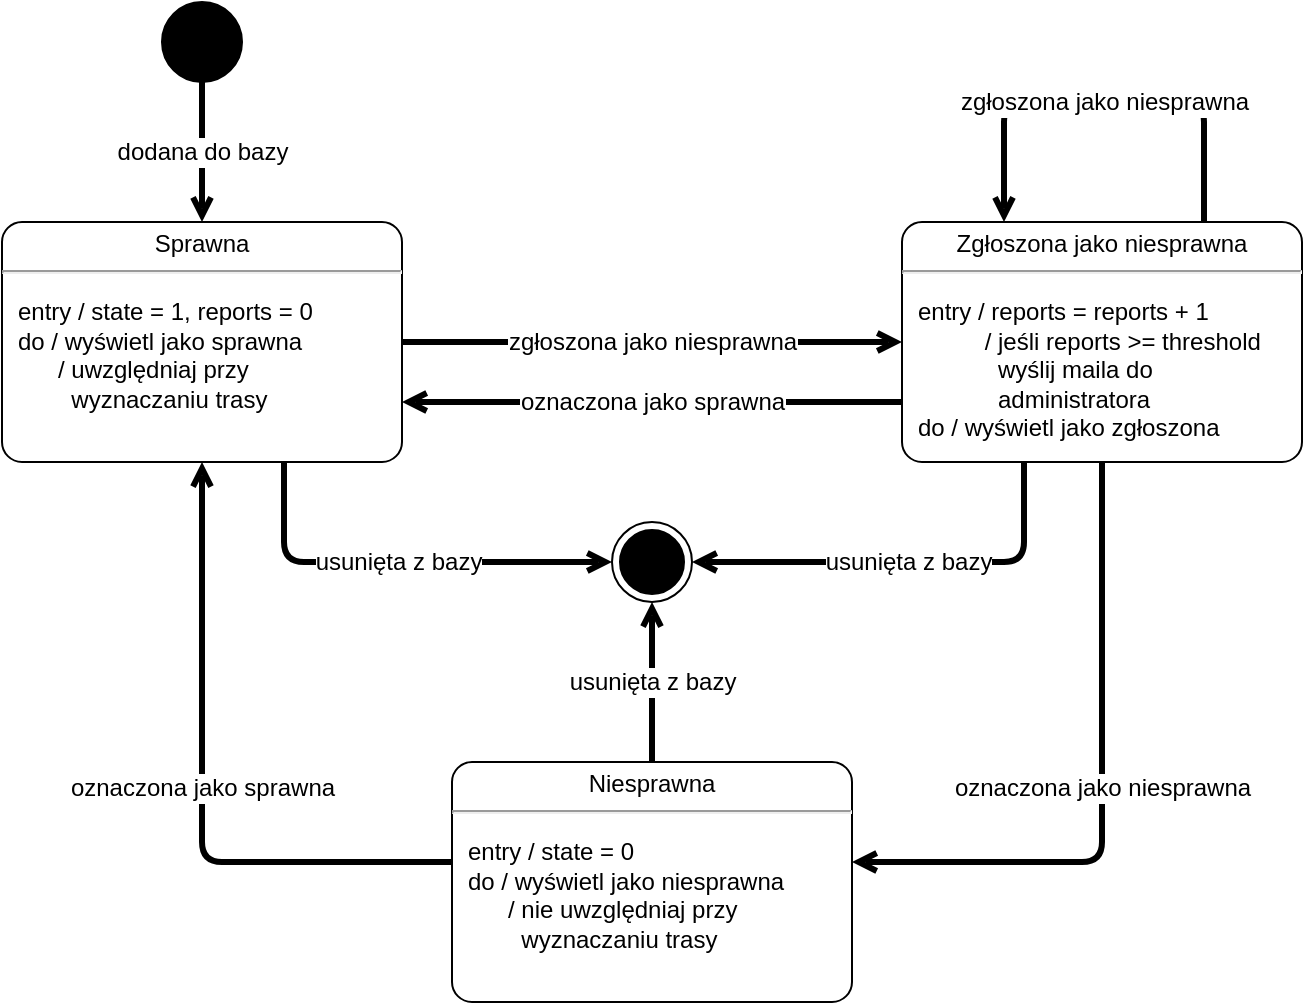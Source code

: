 <mxfile version="16.0.2" type="device" pages="4"><diagram id="zurdXbeq2Mb-sg2ezFU5" name="Page-1"><mxGraphModel dx="1408" dy="738" grid="1" gridSize="10" guides="1" tooltips="1" connect="1" arrows="1" fold="1" page="1" pageScale="1" pageWidth="827" pageHeight="1169" math="0" shadow="0"><root><mxCell id="0"/><mxCell id="1" parent="0"/><mxCell id="1fx2gcgWyDhE6fVweMPn-1" value="" style="ellipse;whiteSpace=wrap;html=1;aspect=fixed;fillColor=#000000;" parent="1" vertex="1"><mxGeometry x="169" y="30" width="40" height="40" as="geometry"/></mxCell><mxCell id="1fx2gcgWyDhE6fVweMPn-2" value="" style="ellipse;html=1;shape=endState;fillColor=#000000;strokeColor=#000000;" parent="1" vertex="1"><mxGeometry x="394" y="290" width="40" height="40" as="geometry"/></mxCell><mxCell id="1fx2gcgWyDhE6fVweMPn-5" value="zgłoszona jako niesprawna" style="edgeStyle=orthogonalEdgeStyle;rounded=1;orthogonalLoop=1;jettySize=auto;html=1;endArrow=open;endFill=0;strokeWidth=3;fontSize=12;entryX=0;entryY=0.5;entryDx=0;entryDy=0;entryPerimeter=0;exitX=1;exitY=0.5;exitDx=0;exitDy=0;exitPerimeter=0;" parent="1" source="1fx2gcgWyDhE6fVweMPn-3" target="1fx2gcgWyDhE6fVweMPn-6" edge="1"><mxGeometry relative="1" as="geometry"><mxPoint x="494" y="190" as="targetPoint"/><Array as="points"><mxPoint x="510" y="200"/><mxPoint x="510" y="200"/></Array></mxGeometry></mxCell><mxCell id="1fx2gcgWyDhE6fVweMPn-11" value="usunięta z bazy" style="edgeStyle=orthogonalEdgeStyle;rounded=1;orthogonalLoop=1;jettySize=auto;html=1;entryX=0;entryY=0.5;entryDx=0;entryDy=0;endArrow=open;endFill=0;strokeWidth=3;fontSize=12;" parent="1" source="1fx2gcgWyDhE6fVweMPn-3" target="1fx2gcgWyDhE6fVweMPn-2" edge="1"><mxGeometry relative="1" as="geometry"><Array as="points"><mxPoint x="230" y="310"/></Array></mxGeometry></mxCell><mxCell id="1fx2gcgWyDhE6fVweMPn-3" value="&lt;p style=&quot;margin: 0px ; margin-top: 4px ; text-align: center&quot;&gt;Sprawna&lt;br&gt;&lt;/p&gt;&lt;hr&gt;&lt;p&gt;&lt;/p&gt;&lt;p style=&quot;margin: 0px ; margin-left: 8px ; text-align: left&quot;&gt;entry / state = 1, reports = 0&lt;/p&gt;&lt;p style=&quot;margin: 0px ; margin-left: 8px ; text-align: left&quot;&gt;do / wyświetl jako sprawna&lt;/p&gt;&lt;p style=&quot;margin: 0px ; margin-left: 8px ; text-align: left&quot;&gt;&amp;nbsp;&amp;nbsp;&amp;nbsp;&amp;nbsp;&amp;nbsp; / uwzględniaj przy &lt;br&gt;&lt;/p&gt;&lt;p style=&quot;margin: 0px ; margin-left: 8px ; text-align: left&quot;&gt;&amp;nbsp;&amp;nbsp;&amp;nbsp;&amp;nbsp;&amp;nbsp;&amp;nbsp;&amp;nbsp; wyznaczaniu trasy&lt;br&gt;&lt;/p&gt;" style="shape=mxgraph.sysml.simpleState;html=1;overflow=fill;whiteSpace=wrap;align=center;" parent="1" vertex="1"><mxGeometry x="89" y="140" width="200" height="120" as="geometry"/></mxCell><mxCell id="1fx2gcgWyDhE6fVweMPn-12" value="usunięta z bazy" style="edgeStyle=orthogonalEdgeStyle;rounded=1;orthogonalLoop=1;jettySize=auto;html=1;entryX=1;entryY=0.5;entryDx=0;entryDy=0;endArrow=open;endFill=0;strokeWidth=3;fontSize=12;" parent="1" source="1fx2gcgWyDhE6fVweMPn-6" target="1fx2gcgWyDhE6fVweMPn-2" edge="1"><mxGeometry relative="1" as="geometry"><Array as="points"><mxPoint x="600" y="310"/></Array></mxGeometry></mxCell><mxCell id="1fx2gcgWyDhE6fVweMPn-6" value="&lt;p style=&quot;margin: 0px ; margin-top: 4px ; text-align: center&quot;&gt;Zgłoszona jako niesprawna&lt;br&gt;&lt;/p&gt;&lt;hr&gt;&lt;p&gt;&lt;/p&gt;&lt;p style=&quot;margin: 0px ; margin-left: 8px ; text-align: left&quot;&gt;entry / reports = reports + 1&lt;/p&gt;&lt;p style=&quot;margin: 0px ; margin-left: 8px ; text-align: left&quot;&gt;&amp;nbsp;&amp;nbsp;&amp;nbsp;&amp;nbsp;&amp;nbsp;&amp;nbsp;&amp;nbsp;&amp;nbsp;&amp;nbsp; / jeśli reports &amp;gt;= threshold&lt;br&gt;&lt;/p&gt;&lt;p style=&quot;margin: 0px ; margin-left: 8px ; text-align: left&quot;&gt;&amp;nbsp;&amp;nbsp;&amp;nbsp;&amp;nbsp;&amp;nbsp;&amp;nbsp;&amp;nbsp;&amp;nbsp;&amp;nbsp;&amp;nbsp;&amp;nbsp; wyślij maila do&lt;/p&gt;&lt;p style=&quot;margin: 0px ; margin-left: 8px ; text-align: left&quot;&gt;&lt;span style=&quot;white-space: pre&quot;&gt;&#9;&lt;/span&gt;&amp;nbsp;&amp;nbsp;&amp;nbsp; administratora&lt;br&gt;&lt;/p&gt;&lt;p style=&quot;margin: 0px ; margin-left: 8px ; text-align: left&quot;&gt;do / wyświetl jako zgłoszona&lt;br&gt;&lt;/p&gt;" style="shape=mxgraph.sysml.simpleState;html=1;overflow=fill;whiteSpace=wrap;align=center;" parent="1" vertex="1"><mxGeometry x="539" y="140" width="200" height="120" as="geometry"/></mxCell><mxCell id="1fx2gcgWyDhE6fVweMPn-9" value="oznaczona jako sprawna" style="edgeStyle=orthogonalEdgeStyle;rounded=1;orthogonalLoop=1;jettySize=auto;html=1;endArrow=open;endFill=0;strokeWidth=3;fontSize=12;" parent="1" source="1fx2gcgWyDhE6fVweMPn-7" target="1fx2gcgWyDhE6fVweMPn-3" edge="1"><mxGeometry relative="1" as="geometry"><Array as="points"><mxPoint x="189" y="460"/></Array></mxGeometry></mxCell><mxCell id="1fx2gcgWyDhE6fVweMPn-13" value="usunięta z bazy" style="edgeStyle=orthogonalEdgeStyle;rounded=1;orthogonalLoop=1;jettySize=auto;html=1;entryX=0.5;entryY=1;entryDx=0;entryDy=0;endArrow=open;endFill=0;strokeWidth=3;fontSize=12;" parent="1" source="1fx2gcgWyDhE6fVweMPn-7" target="1fx2gcgWyDhE6fVweMPn-2" edge="1"><mxGeometry relative="1" as="geometry"/></mxCell><mxCell id="1fx2gcgWyDhE6fVweMPn-7" value="&lt;p style=&quot;margin: 0px ; margin-top: 4px ; text-align: center&quot;&gt;Niesprawna&lt;br&gt;&lt;/p&gt;&lt;hr&gt;&lt;p&gt;&lt;/p&gt;&lt;p style=&quot;margin: 0px ; margin-left: 8px ; text-align: left&quot;&gt;entry / state = 0&lt;br&gt;&lt;/p&gt;&lt;p style=&quot;margin: 0px ; margin-left: 8px ; text-align: left&quot;&gt;do / wyświetl jako niesprawna&lt;/p&gt;&lt;p style=&quot;margin: 0px ; margin-left: 8px ; text-align: left&quot;&gt;&amp;nbsp;&amp;nbsp;&amp;nbsp;&amp;nbsp;&amp;nbsp; / nie uwzględniaj przy&lt;/p&gt;&lt;p style=&quot;margin: 0px ; margin-left: 8px ; text-align: left&quot;&gt;&amp;nbsp;&amp;nbsp;&amp;nbsp;&amp;nbsp;&amp;nbsp;&amp;nbsp;&amp;nbsp; wyznaczaniu trasy&lt;br&gt;&lt;/p&gt;" style="shape=mxgraph.sysml.simpleState;html=1;overflow=fill;whiteSpace=wrap;align=center;" parent="1" vertex="1"><mxGeometry x="314" y="410" width="200" height="120" as="geometry"/></mxCell><mxCell id="1fx2gcgWyDhE6fVweMPn-8" value="oznaczona jako niesprawna" style="edgeStyle=orthogonalEdgeStyle;rounded=1;orthogonalLoop=1;jettySize=auto;html=1;endArrow=open;endFill=0;strokeWidth=3;fontSize=12;" parent="1" source="1fx2gcgWyDhE6fVweMPn-6" target="1fx2gcgWyDhE6fVweMPn-7" edge="1"><mxGeometry relative="1" as="geometry"><mxPoint x="464" y="200" as="targetPoint"/><mxPoint x="384" y="200" as="sourcePoint"/><Array as="points"><mxPoint x="639" y="460"/></Array></mxGeometry></mxCell><mxCell id="1fx2gcgWyDhE6fVweMPn-10" value="dodana do bazy" style="edgeStyle=orthogonalEdgeStyle;rounded=1;orthogonalLoop=1;jettySize=auto;html=1;endArrow=open;endFill=0;strokeWidth=3;exitX=0.5;exitY=1;exitDx=0;exitDy=0;fontSize=12;" parent="1" source="1fx2gcgWyDhE6fVweMPn-1" target="1fx2gcgWyDhE6fVweMPn-3" edge="1"><mxGeometry relative="1" as="geometry"><mxPoint x="480" y="100" as="targetPoint"/><mxPoint x="230" y="100" as="sourcePoint"/><Array as="points"><mxPoint x="189" y="90"/><mxPoint x="189" y="90"/></Array></mxGeometry></mxCell><mxCell id="1fx2gcgWyDhE6fVweMPn-14" value="zgłoszona jako niesprawna" style="edgeStyle=orthogonalEdgeStyle;rounded=1;orthogonalLoop=1;jettySize=auto;html=1;endArrow=open;endFill=0;strokeWidth=3;fontSize=12;" parent="1" source="1fx2gcgWyDhE6fVweMPn-6" target="1fx2gcgWyDhE6fVweMPn-6" edge="1"><mxGeometry relative="1" as="geometry"><mxPoint x="764" y="80" as="targetPoint"/><mxPoint x="514" y="80" as="sourcePoint"/><Array as="points"><mxPoint x="690" y="80"/><mxPoint x="590" y="80"/></Array></mxGeometry></mxCell><mxCell id="MCDrRkZsulb9ahBNpzJ3-1" value="oznaczona jako sprawna" style="rounded=1;orthogonalLoop=1;jettySize=auto;html=1;endArrow=open;endFill=0;strokeWidth=3;fontSize=12;exitX=0;exitY=0.75;exitDx=0;exitDy=0;exitPerimeter=0;entryX=1;entryY=0.75;entryDx=0;entryDy=0;entryPerimeter=0;" parent="1" source="1fx2gcgWyDhE6fVweMPn-6" target="1fx2gcgWyDhE6fVweMPn-3" edge="1"><mxGeometry relative="1" as="geometry"><mxPoint x="549" y="290" as="targetPoint"/><mxPoint x="299" y="290" as="sourcePoint"/></mxGeometry></mxCell></root></mxGraphModel></diagram><diagram name="Zamówienie" id="HH_i5cNRnfnZwxnmjGR4"><mxGraphModel dx="1422" dy="763" grid="1" gridSize="10" guides="1" tooltips="1" connect="1" arrows="1" fold="1" page="1" pageScale="1" pageWidth="850" pageHeight="1100" math="0" shadow="0"><root><mxCell id="0"/><mxCell id="1" parent="0"/><mxCell id="8_Uiy-fzDY8Z_N_9lEr2-1" value="" style="ellipse;fillColor=#000000;strokeColor=none;" parent="1" vertex="1"><mxGeometry x="80" y="155" width="30" height="30" as="geometry"/></mxCell><mxCell id="8_Uiy-fzDY8Z_N_9lEr2-2" value="" style="ellipse;html=1;shape=endState;fillColor=#000000;strokeColor=#000000;" parent="1" vertex="1"><mxGeometry x="130" y="280" width="30" height="30" as="geometry"/></mxCell><mxCell id="8_Uiy-fzDY8Z_N_9lEr2-11" value="&lt;p style=&quot;margin: 0px ; margin-top: 4px ; text-align: center&quot;&gt;Utworzone&lt;/p&gt;&lt;hr&gt;&lt;p&gt;&lt;/p&gt;&lt;p style=&quot;margin: 0px ; margin-left: 8px ; text-align: left&quot;&gt;do / wyświetl zamówienie klientowi&lt;br&gt;&lt;/p&gt;" style="shape=mxgraph.sysml.simpleState;html=1;overflow=fill;whiteSpace=wrap;align=center;" parent="1" vertex="1"><mxGeometry x="250" y="120" width="200" height="100" as="geometry"/></mxCell><mxCell id="8_Uiy-fzDY8Z_N_9lEr2-14" value="Utwórz zamówienie" style="edgeStyle=orthogonalEdgeStyle;html=1;endArrow=open;endSize=12;strokeWidth=3;verticalAlign=bottom;exitX=1;exitY=0.5;exitDx=0;exitDy=0;fontSize=13;" parent="1" source="8_Uiy-fzDY8Z_N_9lEr2-1" target="8_Uiy-fzDY8Z_N_9lEr2-11" edge="1"><mxGeometry x="-0.077" y="5" width="160" relative="1" as="geometry"><mxPoint x="140" y="149.5" as="sourcePoint"/><mxPoint x="300" y="149.5" as="targetPoint"/><mxPoint as="offset"/></mxGeometry></mxCell><mxCell id="8_Uiy-fzDY8Z_N_9lEr2-16" value="Zamówienie" style="text;html=1;strokeColor=none;fillColor=none;align=center;verticalAlign=middle;whiteSpace=wrap;rounded=0;fontStyle=1;fontSize=20;" parent="1" vertex="1"><mxGeometry x="405" y="60" width="40" height="20" as="geometry"/></mxCell><mxCell id="8_Uiy-fzDY8Z_N_9lEr2-17" value="&lt;p style=&quot;margin: 4px 0px 0px ; text-align: center ; font-size: 12px&quot;&gt;Przyjęte do realizacji&lt;/p&gt;&lt;hr style=&quot;font-size: 12px&quot;&gt;&lt;p style=&quot;font-size: 12px&quot;&gt;&lt;/p&gt;&lt;p style=&quot;margin: 0px 0px 0px 8px ; text-align: left ; font-size: 12px&quot;&gt;entry / StanZamówienia = Realizowane&lt;br&gt;&lt;/p&gt;&lt;p style=&quot;margin: 0px 0px 0px 8px ; text-align: left ; font-size: 12px&quot;&gt;do / wyświetl jako realizowane&lt;br&gt;&lt;/p&gt;" style="shape=mxgraph.sysml.simpleState;html=1;overflow=fill;whiteSpace=wrap;align=center;fontSize=12;" parent="1" vertex="1"><mxGeometry x="595" y="290" width="225" height="100" as="geometry"/></mxCell><mxCell id="8_Uiy-fzDY8Z_N_9lEr2-18" value="&lt;p style=&quot;margin: 4px 0px 0px; text-align: center; font-size: 12px;&quot;&gt;Złożone&lt;/p&gt;&lt;hr style=&quot;font-size: 12px;&quot;&gt;&lt;p style=&quot;font-size: 12px;&quot;&gt;&lt;/p&gt;&lt;p style=&quot;margin: 0px 0px 0px 8px; text-align: left; font-size: 12px;&quot;&gt;entry / dodaj do bazy,&amp;nbsp;&lt;/p&gt;&lt;p style=&quot;margin: 0px 0px 0px 8px; text-align: left; font-size: 12px;&quot;&gt;StanZamówienia = Niezrealizowane&lt;br style=&quot;font-size: 12px;&quot;&gt;do / wyświetl jako oczekujące&lt;br style=&quot;font-size: 12px;&quot;&gt;&lt;/p&gt;" style="shape=mxgraph.sysml.simpleState;html=1;overflow=fill;whiteSpace=wrap;align=center;fontSize=12;" parent="1" vertex="1"><mxGeometry x="600" y="120" width="220" height="100" as="geometry"/></mxCell><mxCell id="8_Uiy-fzDY8Z_N_9lEr2-19" value="Wyślij zamówienie" style="edgeStyle=none;html=1;endArrow=open;endSize=12;strokeWidth=3;verticalAlign=bottom;fontSize=13;" parent="1" source="8_Uiy-fzDY8Z_N_9lEr2-11" target="8_Uiy-fzDY8Z_N_9lEr2-18" edge="1"><mxGeometry x="-0.053" width="160" relative="1" as="geometry"><mxPoint x="430" y="149.5" as="sourcePoint"/><mxPoint x="590.0" y="149.5" as="targetPoint"/><mxPoint as="offset"/></mxGeometry></mxCell><mxCell id="8_Uiy-fzDY8Z_N_9lEr2-20" value="Anuluj zamówienie" style="edgeStyle=orthogonalEdgeStyle;html=1;endArrow=open;endSize=12;strokeWidth=3;verticalAlign=bottom;fontSize=13;" parent="1" source="8_Uiy-fzDY8Z_N_9lEr2-11" target="8_Uiy-fzDY8Z_N_9lEr2-2" edge="1"><mxGeometry x="0.184" width="160" relative="1" as="geometry"><mxPoint x="430" y="190" as="sourcePoint"/><mxPoint x="590.0" y="190" as="targetPoint"/><Array as="points"><mxPoint x="360" y="295"/></Array><mxPoint as="offset"/></mxGeometry></mxCell><mxCell id="8_Uiy-fzDY8Z_N_9lEr2-22" value="Odbierz zamówienie" style="edgeStyle=none;html=1;endArrow=open;endSize=12;strokeWidth=3;verticalAlign=bottom;fontSize=13;entryX=0.5;entryY=0;entryDx=0;entryDy=0;entryPerimeter=0;" parent="1" target="8_Uiy-fzDY8Z_N_9lEr2-17" edge="1"><mxGeometry width="160" relative="1" as="geometry"><mxPoint x="705.0" y="220" as="sourcePoint"/><mxPoint x="590.0" y="330" as="targetPoint"/></mxGeometry></mxCell><mxCell id="8_Uiy-fzDY8Z_N_9lEr2-23" value="Odrzuć zamówienie" style="edgeStyle=orthogonalEdgeStyle;html=1;endArrow=open;endSize=12;strokeWidth=3;verticalAlign=bottom;fontSize=13;exitX=0;exitY=0.75;exitDx=0;exitDy=0;exitPerimeter=0;" parent="1" source="8_Uiy-fzDY8Z_N_9lEr2-18" target="8_Uiy-fzDY8Z_N_9lEr2-24" edge="1"><mxGeometry width="160" relative="1" as="geometry"><mxPoint x="430" y="230" as="sourcePoint"/><mxPoint x="130" y="310" as="targetPoint"/><Array as="points"><mxPoint x="520" y="195"/><mxPoint x="520" y="390"/></Array></mxGeometry></mxCell><mxCell id="8_Uiy-fzDY8Z_N_9lEr2-24" value="&lt;p style=&quot;margin: 4px 0px 0px ; text-align: center ; font-size: 12px&quot;&gt;Niezrealizowane&lt;/p&gt;&lt;hr style=&quot;font-size: 12px&quot;&gt;&lt;p style=&quot;font-size: 12px&quot;&gt;&lt;/p&gt;&lt;p style=&quot;margin: 0px 0px 0px 8px ; text-align: left ; font-size: 12px&quot;&gt;entry / StanZamówienia = Odrzucone,&lt;/p&gt;&lt;p style=&quot;margin: 0px 0px 0px 8px ; text-align: left ; font-size: 12px&quot;&gt;wysłanie powiadomienia&lt;/p&gt;&lt;p style=&quot;margin: 0px 0px 0px 8px ; text-align: left ; font-size: 12px&quot;&gt;do / wyświetl jako niezrealizowane&lt;br&gt;&lt;/p&gt;" style="shape=mxgraph.sysml.simpleState;html=1;overflow=fill;whiteSpace=wrap;align=center;fontSize=12;" parent="1" vertex="1"><mxGeometry x="240" y="350" width="220" height="100" as="geometry"/></mxCell><mxCell id="8_Uiy-fzDY8Z_N_9lEr2-25" value="&lt;p style=&quot;margin: 0px ; margin-top: 4px ; text-align: center&quot;&gt;Zrealizowane&lt;/p&gt;&lt;hr&gt;&lt;p&gt;&lt;/p&gt;&lt;p style=&quot;margin: 0px ; margin-left: 8px ; text-align: left&quot;&gt;entry / StanZamówienia = Zrealizowane&lt;br&gt;do / wyświetl jako zrealizowane&lt;br&gt;&lt;/p&gt;" style="shape=mxgraph.sysml.simpleState;html=1;overflow=fill;whiteSpace=wrap;align=center;fontSize=12;" parent="1" vertex="1"><mxGeometry x="240" y="470" width="220" height="100" as="geometry"/></mxCell><mxCell id="8_Uiy-fzDY8Z_N_9lEr2-26" value="Zrealizuj zamówienie" style="edgeStyle=orthogonalEdgeStyle;html=1;endArrow=open;endSize=12;strokeWidth=3;verticalAlign=bottom;fontSize=13;" parent="1" source="8_Uiy-fzDY8Z_N_9lEr2-17" target="8_Uiy-fzDY8Z_N_9lEr2-25" edge="1"><mxGeometry x="0.333" width="160" relative="1" as="geometry"><mxPoint x="430" y="430" as="sourcePoint"/><mxPoint x="590.0" y="430" as="targetPoint"/><Array as="points"><mxPoint x="705" y="520"/></Array><mxPoint as="offset"/></mxGeometry></mxCell><mxCell id="8_Uiy-fzDY8Z_N_9lEr2-27" value="Usuń z bazy" style="edgeStyle=orthogonalEdgeStyle;html=1;endArrow=open;endSize=12;strokeWidth=3;verticalAlign=bottom;fontSize=13;" parent="1" source="8_Uiy-fzDY8Z_N_9lEr2-24" target="8_Uiy-fzDY8Z_N_9lEr2-2" edge="1"><mxGeometry x="0.278" y="-15" width="160" relative="1" as="geometry"><mxPoint x="430" y="430" as="sourcePoint"/><mxPoint x="590.0" y="430" as="targetPoint"/><Array as="points"><mxPoint x="145" y="400"/></Array><mxPoint x="-15" y="-15" as="offset"/></mxGeometry></mxCell><mxCell id="8_Uiy-fzDY8Z_N_9lEr2-28" value="Usuń z bazy" style="edgeStyle=orthogonalEdgeStyle;html=1;endArrow=open;endSize=12;strokeWidth=3;verticalAlign=bottom;fontSize=12;" parent="1" source="8_Uiy-fzDY8Z_N_9lEr2-25" target="8_Uiy-fzDY8Z_N_9lEr2-2" edge="1"><mxGeometry width="160" relative="1" as="geometry"><mxPoint x="430" y="330" as="sourcePoint"/><mxPoint x="590.0" y="330" as="targetPoint"/><Array as="points"><mxPoint x="90" y="520"/><mxPoint x="90" y="295"/></Array></mxGeometry></mxCell><mxCell id="8_Uiy-fzDY8Z_N_9lEr2-29" value="Odrzuć zamówienie" style="edgeStyle=orthogonalEdgeStyle;html=1;endArrow=open;endSize=12;strokeWidth=3;verticalAlign=bottom;fontSize=13;entryX=1.004;entryY=0.646;entryDx=0;entryDy=0;entryPerimeter=0;" parent="1" source="8_Uiy-fzDY8Z_N_9lEr2-17" target="8_Uiy-fzDY8Z_N_9lEr2-24" edge="1"><mxGeometry width="160" relative="1" as="geometry"><mxPoint x="430" y="330" as="sourcePoint"/><mxPoint x="590.0" y="330" as="targetPoint"/><Array as="points"><mxPoint x="680" y="415"/></Array></mxGeometry></mxCell></root></mxGraphModel></diagram><diagram name="Restauracja" id="-pL8bpSA_VcWw9PatFZr"><mxGraphModel dx="1422" dy="763" grid="1" gridSize="10" guides="1" tooltips="1" connect="1" arrows="1" fold="1" page="1" pageScale="1" pageWidth="850" pageHeight="1100" math="0" shadow="0"><root><mxCell id="SqbrIzTWAQckG7j6Iwcm-0"/><mxCell id="SqbrIzTWAQckG7j6Iwcm-1" parent="SqbrIzTWAQckG7j6Iwcm-0"/><mxCell id="SqbrIzTWAQckG7j6Iwcm-2" value="" style="ellipse;fillColor=#000000;strokeColor=none;" parent="SqbrIzTWAQckG7j6Iwcm-1" vertex="1"><mxGeometry x="45" y="170" width="30" height="30" as="geometry"/></mxCell><mxCell id="SqbrIzTWAQckG7j6Iwcm-3" value="" style="ellipse;html=1;shape=endState;fillColor=#000000;strokeColor=#000000;" parent="SqbrIzTWAQckG7j6Iwcm-1" vertex="1"><mxGeometry x="775" y="170" width="30" height="30" as="geometry"/></mxCell><mxCell id="SqbrIzTWAQckG7j6Iwcm-4" value="&lt;p style=&quot;margin: 0px ; margin-top: 4px ; text-align: center&quot;&gt;Nieaktywna&lt;/p&gt;&lt;hr&gt;&lt;p&gt;&lt;/p&gt;&lt;p style=&quot;margin: 0px ; margin-left: 8px ; text-align: left&quot;&gt;entry / dodaj do bazy,&amp;nbsp;&lt;/p&gt;&lt;p style=&quot;margin: 0px ; margin-left: 8px ; text-align: left&quot;&gt;&lt;span&gt;Stan = Nieaktywna&lt;/span&gt;&lt;/p&gt;&lt;p style=&quot;margin: 0px ; margin-left: 8px ; text-align: left&quot;&gt;do / wyświetl jako do aktywacji adminowi&lt;/p&gt;&lt;p style=&quot;margin: 0px ; margin-left: 8px ; text-align: left&quot;&gt;exit / wyślij powiadomienie do restauracji&lt;/p&gt;" style="shape=mxgraph.sysml.simpleState;html=1;overflow=fill;whiteSpace=wrap;align=center;" parent="SqbrIzTWAQckG7j6Iwcm-1" vertex="1"><mxGeometry x="160" y="160" width="220" height="140" as="geometry"/></mxCell><mxCell id="SqbrIzTWAQckG7j6Iwcm-5" value="Dodaj restaurację" style="edgeStyle=orthogonalEdgeStyle;html=1;endArrow=open;endSize=12;strokeWidth=3;verticalAlign=bottom;exitX=1;exitY=0.5;exitDx=0;exitDy=0;fontSize=13;" parent="SqbrIzTWAQckG7j6Iwcm-1" source="SqbrIzTWAQckG7j6Iwcm-2" target="SqbrIzTWAQckG7j6Iwcm-4" edge="1"><mxGeometry x="-0.176" y="15" width="160" relative="1" as="geometry"><mxPoint x="145" y="269.5" as="sourcePoint"/><mxPoint x="305" y="269.5" as="targetPoint"/><mxPoint as="offset"/><Array as="points"><mxPoint x="175" y="185"/><mxPoint x="175" y="185"/></Array></mxGeometry></mxCell><mxCell id="SqbrIzTWAQckG7j6Iwcm-6" value="Restauracja" style="text;html=1;strokeColor=none;fillColor=none;align=center;verticalAlign=middle;whiteSpace=wrap;rounded=0;fontStyle=1;fontSize=20;labelPosition=center;verticalLabelPosition=middle;" parent="SqbrIzTWAQckG7j6Iwcm-1" vertex="1"><mxGeometry x="405" y="60" width="40" height="20" as="geometry"/></mxCell><mxCell id="SqbrIzTWAQckG7j6Iwcm-7" value="&lt;p style=&quot;margin: 4px 0px 0px ; text-align: center ; font-size: 12px&quot;&gt;Aktywna&lt;/p&gt;&lt;hr style=&quot;font-size: 12px&quot;&gt;&lt;p style=&quot;font-size: 12px&quot;&gt;&lt;/p&gt;&lt;p style=&quot;margin: 0px 0px 0px 8px ; text-align: left ; font-size: 12px&quot;&gt;entry / Stan = Aktywna&lt;/p&gt;&lt;p style=&quot;margin: 0px 0px 0px 8px ; text-align: left ; font-size: 12px&quot;&gt;do /&amp;nbsp; wyświetl klientom,&lt;br&gt;&lt;/p&gt;&lt;p style=&quot;margin: 0px 0px 0px 8px ; text-align: left ; font-size: 12px&quot;&gt;przyjmuj i realizuj zamówienia&lt;/p&gt;" style="shape=mxgraph.sysml.simpleState;html=1;overflow=fill;whiteSpace=wrap;align=center;fontSize=12;" parent="SqbrIzTWAQckG7j6Iwcm-1" vertex="1"><mxGeometry x="540.0" y="280" width="210" height="100" as="geometry"/></mxCell><mxCell id="SqbrIzTWAQckG7j6Iwcm-8" value="Aktywuj restaurację" style="edgeStyle=orthogonalEdgeStyle;html=1;endArrow=open;endSize=12;strokeWidth=3;verticalAlign=bottom;fontSize=13;labelBackgroundColor=none;" parent="SqbrIzTWAQckG7j6Iwcm-1" source="SqbrIzTWAQckG7j6Iwcm-4" target="SqbrIzTWAQckG7j6Iwcm-7" edge="1"><mxGeometry y="10" width="160" relative="1" as="geometry"><mxPoint x="345" y="310" as="sourcePoint"/><mxPoint x="595.0" y="269.5" as="targetPoint"/><mxPoint as="offset"/><Array as="points"><mxPoint x="470" y="290"/><mxPoint x="470" y="290"/></Array></mxGeometry></mxCell><mxCell id="SqbrIzTWAQckG7j6Iwcm-9" value="Zablokuj restaurację" style="edgeStyle=none;html=1;endArrow=open;endSize=12;strokeWidth=3;verticalAlign=bottom;fontSize=13;" parent="SqbrIzTWAQckG7j6Iwcm-1" source="SqbrIzTWAQckG7j6Iwcm-7" target="SqbrIzTWAQckG7j6Iwcm-11" edge="1"><mxGeometry x="0.333" y="-45" width="160" relative="1" as="geometry"><mxPoint x="375" y="460" as="sourcePoint"/><mxPoint x="535" y="460" as="targetPoint"/><mxPoint as="offset"/><Array as="points"><mxPoint x="645" y="400"/></Array></mxGeometry></mxCell><mxCell id="SqbrIzTWAQckG7j6Iwcm-10" value="&lt;div&gt;Usuń restaurację&lt;/div&gt;" style="edgeStyle=orthogonalEdgeStyle;html=1;endArrow=open;endSize=12;strokeWidth=3;verticalAlign=bottom;entryX=0.5;entryY=1;entryDx=0;entryDy=0;fontSize=13;" parent="SqbrIzTWAQckG7j6Iwcm-1" source="SqbrIzTWAQckG7j6Iwcm-7" target="SqbrIzTWAQckG7j6Iwcm-3" edge="1"><mxGeometry x="0.333" y="60" width="160" relative="1" as="geometry"><mxPoint x="735" y="250" as="sourcePoint"/><mxPoint x="895" y="250" as="targetPoint"/><mxPoint as="offset"/><Array as="points"><mxPoint x="790" y="340"/></Array></mxGeometry></mxCell><mxCell id="SqbrIzTWAQckG7j6Iwcm-11" value="&lt;p style=&quot;margin: 4px 0px 0px ; text-align: center ; font-size: 12px&quot;&gt;Zablokowana&lt;/p&gt;&lt;hr style=&quot;font-size: 12px&quot;&gt;&lt;p style=&quot;font-size: 12px&quot;&gt;&lt;/p&gt;&lt;p style=&quot;margin: 0px 0px 0px 8px ; text-align: left ; font-size: 12px&quot;&gt;entry / Stan = Zablokowana,&lt;/p&gt;&lt;p style=&quot;margin: 0px 0px 0px 8px ; text-align: left ; font-size: 12px&quot;&gt;wyślij powiadomienie do restauracji&lt;br&gt;&lt;/p&gt;&lt;p style=&quot;margin: 0px 0px 0px 8px ; text-align: left ; font-size: 12px&quot;&gt;exit / wyślij powiadomienie do restauracji&lt;/p&gt;" style="shape=mxgraph.sysml.simpleState;html=1;overflow=fill;whiteSpace=wrap;align=center;fontSize=12;" parent="SqbrIzTWAQckG7j6Iwcm-1" vertex="1"><mxGeometry x="540.0" y="440" width="210" height="100" as="geometry"/></mxCell><mxCell id="SqbrIzTWAQckG7j6Iwcm-12" value="&lt;div&gt;Usuń restaurację&lt;/div&gt;" style="edgeStyle=orthogonalEdgeStyle;html=1;endArrow=open;endSize=12;strokeWidth=3;verticalAlign=bottom;entryX=0;entryY=0.5;entryDx=0;entryDy=0;fontSize=13;" parent="SqbrIzTWAQckG7j6Iwcm-1" source="SqbrIzTWAQckG7j6Iwcm-4" target="SqbrIzTWAQckG7j6Iwcm-3" edge="1"><mxGeometry x="-0.333" width="160" relative="1" as="geometry"><mxPoint x="315" y="380" as="sourcePoint"/><mxPoint x="675" y="190" as="targetPoint"/><mxPoint as="offset"/><Array as="points"><mxPoint x="555" y="185"/><mxPoint x="555" y="185"/></Array></mxGeometry></mxCell><mxCell id="SqbrIzTWAQckG7j6Iwcm-13" value="" style="edgeStyle=orthogonalEdgeStyle;html=1;endArrow=open;endSize=12;strokeWidth=3;verticalAlign=bottom;entryX=0.5;entryY=1;entryDx=0;entryDy=0;fontSize=13;endFill=0;" parent="SqbrIzTWAQckG7j6Iwcm-1" source="SqbrIzTWAQckG7j6Iwcm-11" target="SqbrIzTWAQckG7j6Iwcm-3" edge="1"><mxGeometry x="-0.722" y="25" width="160" relative="1" as="geometry"><mxPoint x="745" y="480" as="sourcePoint"/><mxPoint x="905" y="480" as="targetPoint"/><Array as="points"><mxPoint x="790" y="500"/></Array><mxPoint x="-1" as="offset"/></mxGeometry></mxCell><mxCell id="SqbrIzTWAQckG7j6Iwcm-14" value="Dezaktywuj restaurację" style="edgeStyle=orthogonalEdgeStyle;html=1;endArrow=open;endSize=12;strokeWidth=3;verticalAlign=bottom;fontSize=13;" parent="SqbrIzTWAQckG7j6Iwcm-1" source="SqbrIzTWAQckG7j6Iwcm-7" target="SqbrIzTWAQckG7j6Iwcm-15" edge="1"><mxGeometry width="160" relative="1" as="geometry"><mxPoint x="375" y="440" as="sourcePoint"/><mxPoint x="375" y="480" as="targetPoint"/><Array as="points"><mxPoint x="530" y="350"/><mxPoint x="530" y="350"/></Array></mxGeometry></mxCell><mxCell id="SqbrIzTWAQckG7j6Iwcm-15" value="&lt;p style=&quot;margin: 4px 0px 0px; text-align: center; font-size: 12px;&quot;&gt;Dezaktywowana&lt;/p&gt;&lt;hr style=&quot;font-size: 12px;&quot;&gt;&lt;p style=&quot;font-size: 12px;&quot;&gt;&lt;/p&gt;&lt;p style=&quot;margin: 0px 0px 0px 8px; text-align: left; font-size: 12px;&quot;&gt;entry / Stan = Dezaktywowana&lt;br style=&quot;font-size: 12px;&quot;&gt;&lt;/p&gt;" style="shape=mxgraph.sysml.simpleState;html=1;overflow=fill;whiteSpace=wrap;align=center;fontSize=12;" parent="SqbrIzTWAQckG7j6Iwcm-1" vertex="1"><mxGeometry x="160" y="330" width="200" height="70" as="geometry"/></mxCell><mxCell id="SqbrIzTWAQckG7j6Iwcm-16" value="Aktywuj restaurację" style="edgeStyle=orthogonalEdgeStyle;html=1;endArrow=open;endSize=12;strokeWidth=3;verticalAlign=bottom;fontSize=13;" parent="SqbrIzTWAQckG7j6Iwcm-1" source="SqbrIzTWAQckG7j6Iwcm-15" target="SqbrIzTWAQckG7j6Iwcm-7" edge="1"><mxGeometry x="-0.038" y="-21" width="160" relative="1" as="geometry"><mxPoint x="325" y="390" as="sourcePoint"/><mxPoint x="505" y="330" as="targetPoint"/><Array as="points"><mxPoint x="510" y="365"/><mxPoint x="510" y="365"/></Array><mxPoint as="offset"/></mxGeometry></mxCell><mxCell id="SqbrIzTWAQckG7j6Iwcm-17" value="" style="edgeStyle=orthogonalEdgeStyle;html=1;endArrow=open;endSize=12;strokeWidth=3;verticalAlign=bottom;fontSize=13;endFill=0;entryX=0.5;entryY=1;entryDx=0;entryDy=0;" parent="SqbrIzTWAQckG7j6Iwcm-1" source="SqbrIzTWAQckG7j6Iwcm-15" target="SqbrIzTWAQckG7j6Iwcm-3" edge="1"><mxGeometry width="160" relative="1" as="geometry"><mxPoint x="245" y="480" as="sourcePoint"/><mxPoint x="795" y="440" as="targetPoint"/><Array as="points"><mxPoint x="260" y="560"/><mxPoint x="790" y="560"/></Array></mxGeometry></mxCell><mxCell id="SqbrIzTWAQckG7j6Iwcm-18" value="Odblokuj restaurację" style="edgeStyle=none;html=1;endArrow=open;endSize=12;strokeWidth=3;verticalAlign=bottom;fontSize=13;exitX=0.75;exitY=0;exitDx=0;exitDy=0;exitPerimeter=0;entryX=0.75;entryY=1;entryDx=0;entryDy=0;entryPerimeter=0;" parent="SqbrIzTWAQckG7j6Iwcm-1" source="SqbrIzTWAQckG7j6Iwcm-11" target="SqbrIzTWAQckG7j6Iwcm-7" edge="1"><mxGeometry x="-0.333" y="-22" width="160" relative="1" as="geometry"><mxPoint x="765" y="400" as="sourcePoint"/><mxPoint x="925" y="400" as="targetPoint"/><mxPoint x="1" as="offset"/></mxGeometry></mxCell></root></mxGraphModel></diagram><diagram name="Reklamacja" id="GHDhqGawcDOK1gKks74a"><mxGraphModel dx="1422" dy="763" grid="1" gridSize="10" guides="1" tooltips="1" connect="1" arrows="1" fold="1" page="1" pageScale="1" pageWidth="850" pageHeight="1100" math="0" shadow="0"><root><mxCell id="h95kVBEIuXUzEpSHVIKp-0"/><mxCell id="h95kVBEIuXUzEpSHVIKp-1" parent="h95kVBEIuXUzEpSHVIKp-0"/><mxCell id="iB7Vwhff7vRSIdkO_nz1-0" value="" style="ellipse;fillColor=#000000;strokeColor=none;" parent="h95kVBEIuXUzEpSHVIKp-1" vertex="1"><mxGeometry x="30" y="140" width="30" height="30" as="geometry"/></mxCell><mxCell id="iB7Vwhff7vRSIdkO_nz1-1" value="" style="ellipse;html=1;shape=endState;fillColor=#000000;strokeColor=#000000;" parent="h95kVBEIuXUzEpSHVIKp-1" vertex="1"><mxGeometry x="770" y="140" width="30" height="30" as="geometry"/></mxCell><mxCell id="iB7Vwhff7vRSIdkO_nz1-2" value="&lt;p style=&quot;margin: 0px ; margin-top: 4px ; text-align: center&quot;&gt;Otwarta&lt;/p&gt;&lt;hr&gt;&lt;p&gt;&lt;/p&gt;&lt;p style=&quot;margin: 0px ; margin-left: 8px ; text-align: left&quot;&gt;entry / Otwarta = true, dodaj do bazy&lt;/p&gt;&lt;p style=&quot;margin: 0px ; margin-left: 8px ; text-align: left&quot;&gt;do / wyświetl jako otwarta&lt;/p&gt;" style="shape=mxgraph.sysml.simpleState;html=1;overflow=fill;whiteSpace=wrap;align=center;" parent="h95kVBEIuXUzEpSHVIKp-1" vertex="1"><mxGeometry x="180" y="200" width="200" height="100" as="geometry"/></mxCell><mxCell id="iB7Vwhff7vRSIdkO_nz1-3" value="Utwórz reklamację" style="edgeStyle=orthogonalEdgeStyle;html=1;endArrow=open;endSize=12;strokeWidth=3;verticalAlign=bottom;fontSize=13;" parent="h95kVBEIuXUzEpSHVIKp-1" source="iB7Vwhff7vRSIdkO_nz1-0" target="iB7Vwhff7vRSIdkO_nz1-2" edge="1"><mxGeometry x="0.349" y="10" width="160" relative="1" as="geometry"><mxPoint x="140" y="229.5" as="sourcePoint"/><mxPoint x="300" y="229.5" as="targetPoint"/><Array as="points"><mxPoint x="45" y="250"/></Array><mxPoint as="offset"/></mxGeometry></mxCell><mxCell id="iB7Vwhff7vRSIdkO_nz1-4" value="Reklamacja" style="text;html=1;strokeColor=none;fillColor=none;align=center;verticalAlign=middle;whiteSpace=wrap;rounded=0;fontStyle=1;fontSize=20;" parent="h95kVBEIuXUzEpSHVIKp-1" vertex="1"><mxGeometry x="405" y="60" width="40" height="20" as="geometry"/></mxCell><mxCell id="iB7Vwhff7vRSIdkO_nz1-6" value="&lt;p style=&quot;margin: 4px 0px 0px ; text-align: center ; font-size: 12px&quot;&gt;Zamknięta&lt;/p&gt;&lt;hr style=&quot;font-size: 12px&quot;&gt;&lt;p style=&quot;font-size: 12px&quot;&gt;&lt;/p&gt;&lt;p style=&quot;margin: 0px 0px 0px 8px ; text-align: left ; font-size: 12px&quot;&gt;&lt;span&gt;entry / Otwarta = false&lt;br&gt;&lt;/span&gt;&lt;/p&gt;&lt;p style=&quot;margin: 0px 0px 0px 8px ; text-align: left ; font-size: 12px&quot;&gt;&lt;span&gt;do / wyświetl jako zamknięta&lt;/span&gt;&lt;/p&gt;" style="shape=mxgraph.sysml.simpleState;html=1;overflow=fill;whiteSpace=wrap;align=center;fontSize=12;" parent="h95kVBEIuXUzEpSHVIKp-1" vertex="1"><mxGeometry x="480" y="200" width="210" height="100" as="geometry"/></mxCell><mxCell id="iB7Vwhff7vRSIdkO_nz1-7" value="Odpowiedz" style="edgeStyle=none;html=1;endArrow=open;endSize=12;strokeWidth=3;verticalAlign=bottom;fontSize=13;" parent="h95kVBEIuXUzEpSHVIKp-1" source="iB7Vwhff7vRSIdkO_nz1-2" target="iB7Vwhff7vRSIdkO_nz1-6" edge="1"><mxGeometry x="-0.2" width="160" relative="1" as="geometry"><mxPoint x="430" y="229.5" as="sourcePoint"/><mxPoint x="590.0" y="229.5" as="targetPoint"/><mxPoint as="offset"/></mxGeometry></mxCell><mxCell id="iB7Vwhff7vRSIdkO_nz1-9" value="&lt;div&gt;Usuń z bazy&lt;br&gt;&lt;/div&gt;" style="edgeStyle=orthogonalEdgeStyle;html=1;endArrow=open;endSize=12;strokeWidth=3;verticalAlign=bottom;fontSize=13;entryX=0;entryY=0.5;entryDx=0;entryDy=0;" parent="h95kVBEIuXUzEpSHVIKp-1" source="iB7Vwhff7vRSIdkO_nz1-6" target="iB7Vwhff7vRSIdkO_nz1-1" edge="1"><mxGeometry x="-0.086" y="-20" width="160" relative="1" as="geometry"><mxPoint x="705" y="300" as="sourcePoint"/><mxPoint x="705" y="370" as="targetPoint"/><mxPoint as="offset"/></mxGeometry></mxCell><mxCell id="iB7Vwhff7vRSIdkO_nz1-19" value="&lt;div&gt;Usuń reklamację&lt;/div&gt;" style="edgeStyle=orthogonalEdgeStyle;html=1;endArrow=open;endSize=12;strokeWidth=3;verticalAlign=bottom;fontSize=13;" parent="h95kVBEIuXUzEpSHVIKp-1" source="iB7Vwhff7vRSIdkO_nz1-2" edge="1"><mxGeometry width="160" relative="1" as="geometry"><mxPoint x="700" y="235" as="sourcePoint"/><mxPoint x="770" y="155" as="targetPoint"/><Array as="points"><mxPoint x="280" y="155"/></Array></mxGeometry></mxCell></root></mxGraphModel></diagram></mxfile>